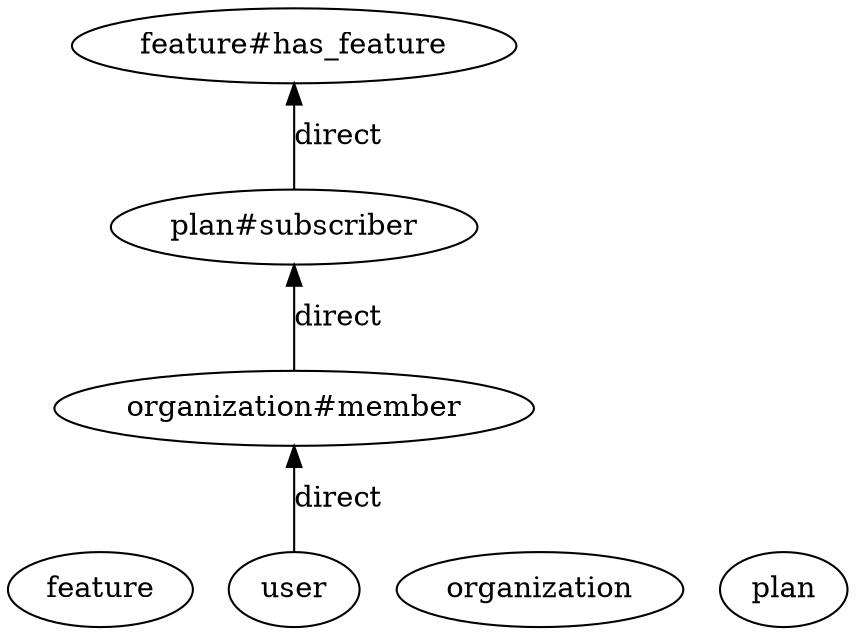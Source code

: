 digraph {
graph [
rankdir=BT
];

// Node definitions.
0 [label=feature];
1 [label="feature#has_feature"];
2 [label="plan#subscriber"];
3 [label=organization];
4 [label="organization#member"];
5 [label=user];
6 [label=plan];

// Edge definitions.
2 -> 1 [label=direct];
4 -> 2 [label=direct];
5 -> 4 [label=direct];
}